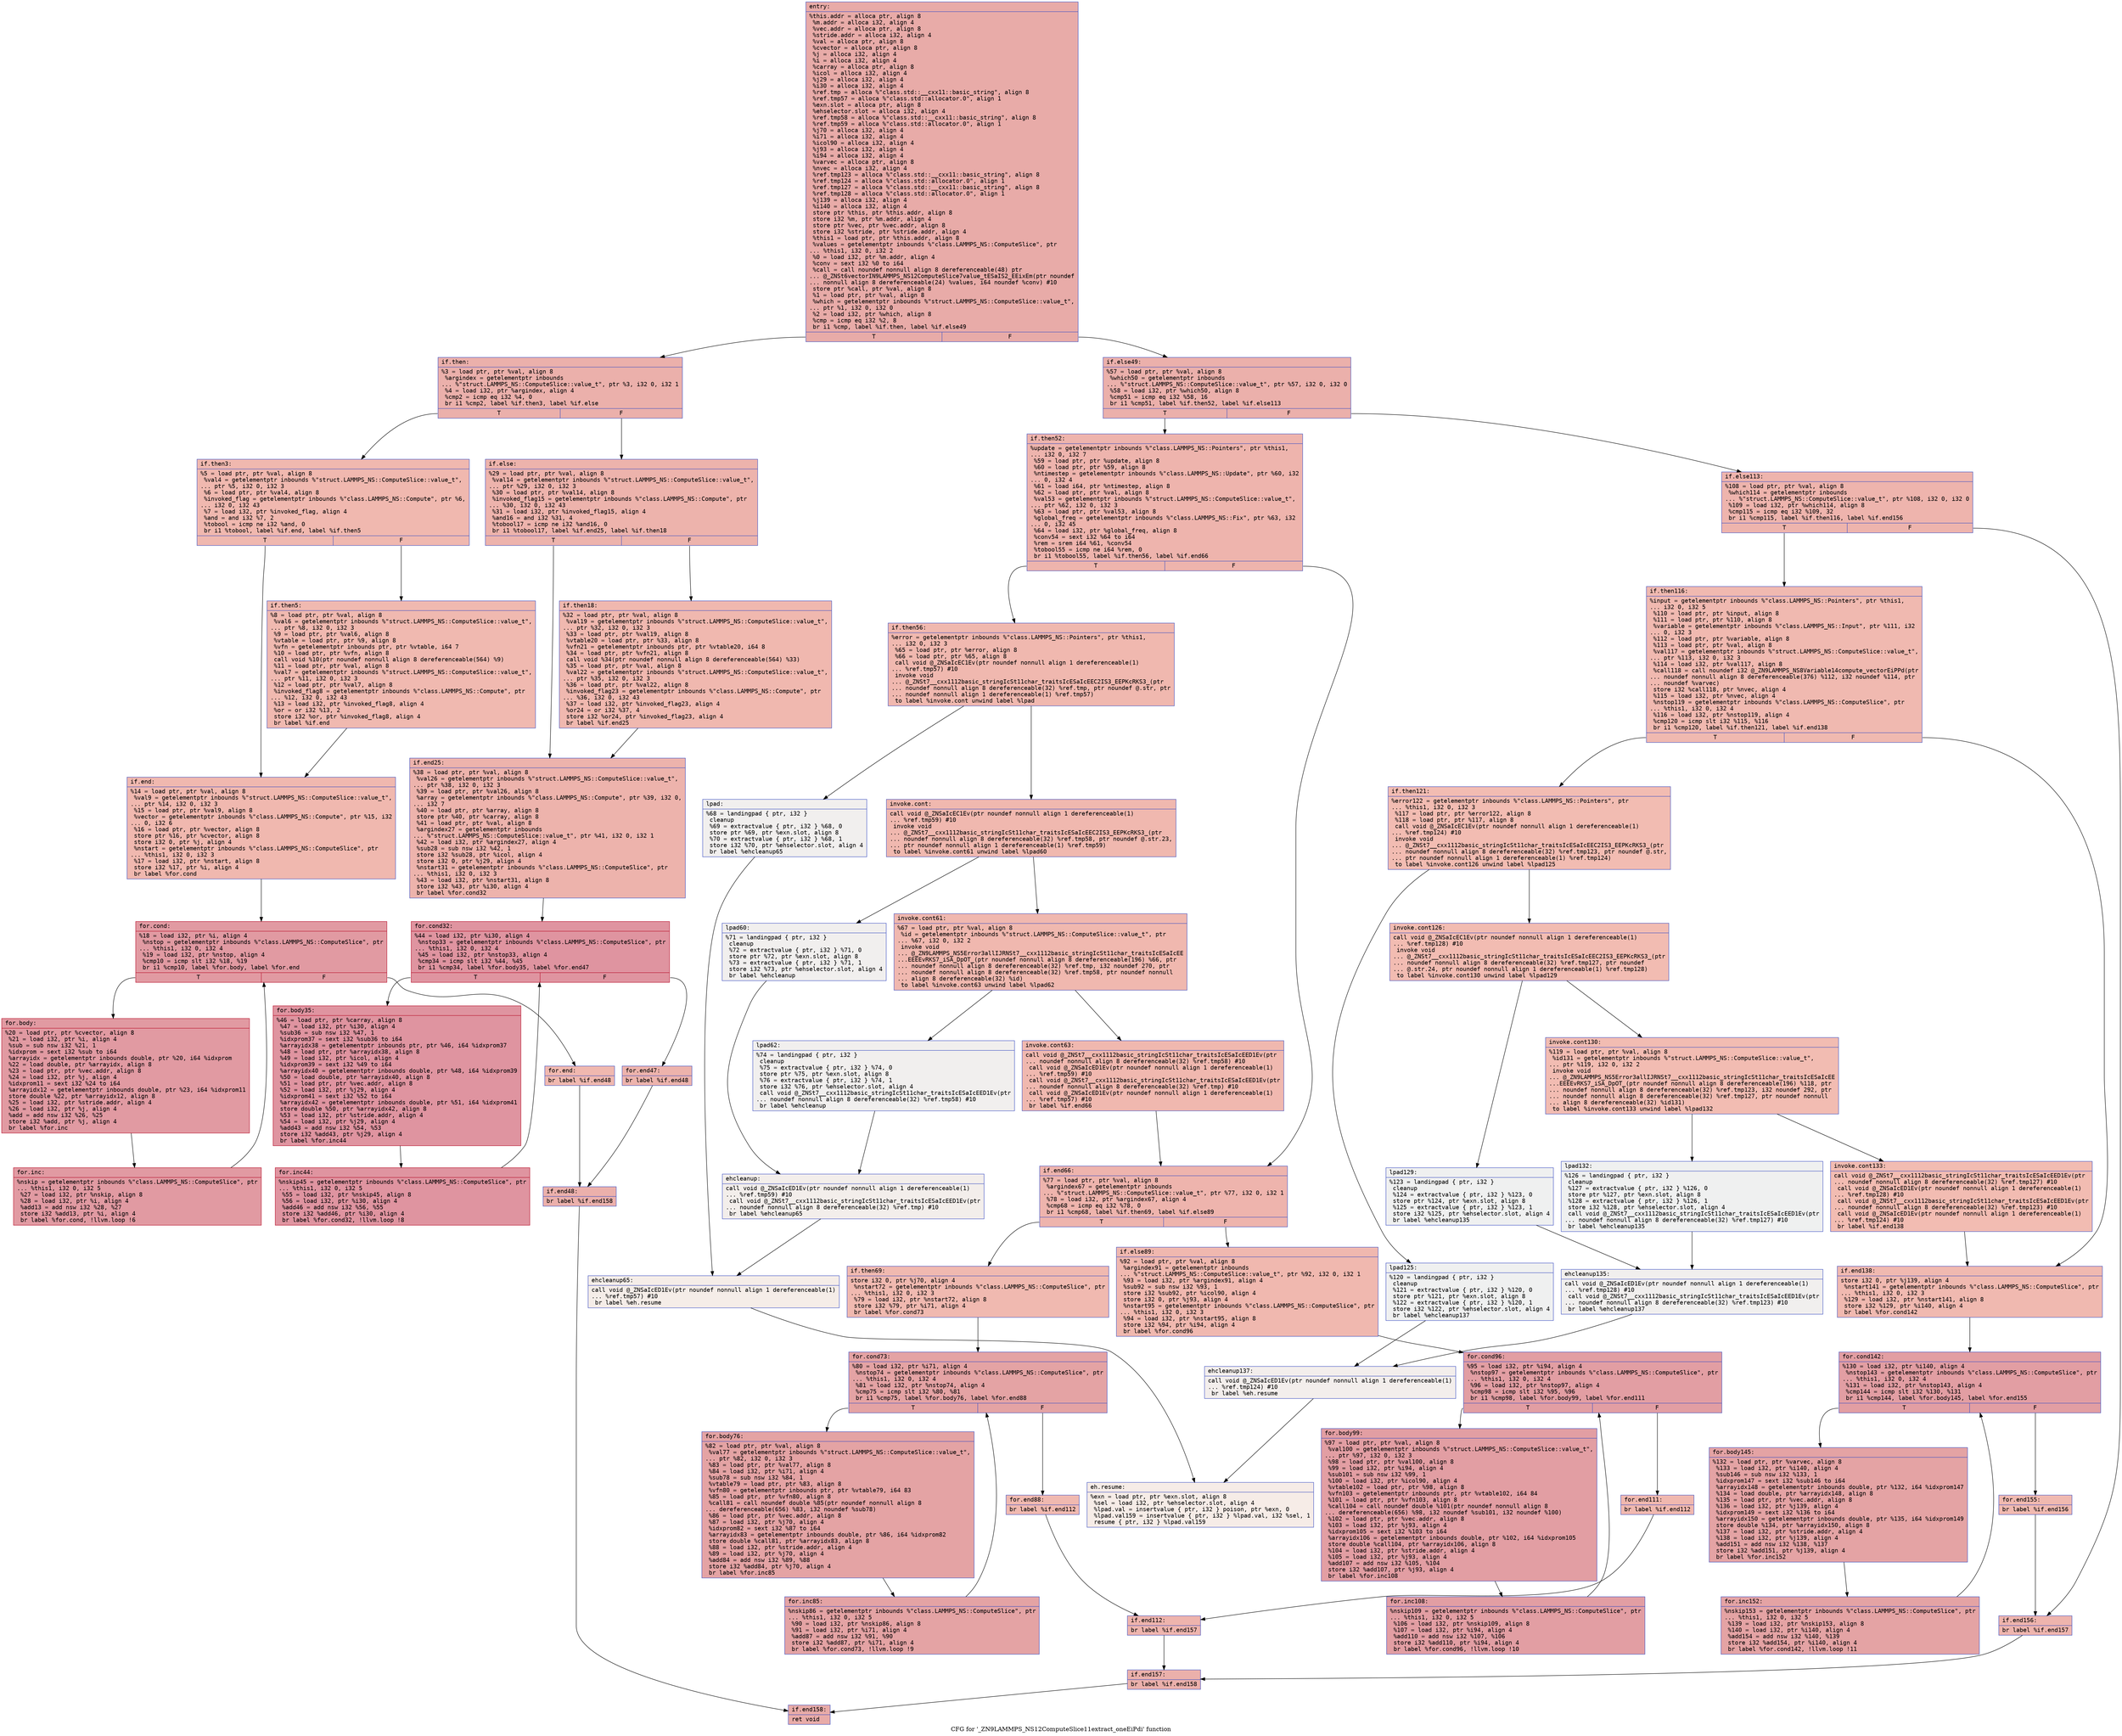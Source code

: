 digraph "CFG for '_ZN9LAMMPS_NS12ComputeSlice11extract_oneEiPdi' function" {
	label="CFG for '_ZN9LAMMPS_NS12ComputeSlice11extract_oneEiPdi' function";

	Node0x55810472b820 [shape=record,color="#3d50c3ff", style=filled, fillcolor="#cc403a70" fontname="Courier",label="{entry:\l|  %this.addr = alloca ptr, align 8\l  %m.addr = alloca i32, align 4\l  %vec.addr = alloca ptr, align 8\l  %stride.addr = alloca i32, align 4\l  %val = alloca ptr, align 8\l  %cvector = alloca ptr, align 8\l  %j = alloca i32, align 4\l  %i = alloca i32, align 4\l  %carray = alloca ptr, align 8\l  %icol = alloca i32, align 4\l  %j29 = alloca i32, align 4\l  %i30 = alloca i32, align 4\l  %ref.tmp = alloca %\"class.std::__cxx11::basic_string\", align 8\l  %ref.tmp57 = alloca %\"class.std::allocator.0\", align 1\l  %exn.slot = alloca ptr, align 8\l  %ehselector.slot = alloca i32, align 4\l  %ref.tmp58 = alloca %\"class.std::__cxx11::basic_string\", align 8\l  %ref.tmp59 = alloca %\"class.std::allocator.0\", align 1\l  %j70 = alloca i32, align 4\l  %i71 = alloca i32, align 4\l  %icol90 = alloca i32, align 4\l  %j93 = alloca i32, align 4\l  %i94 = alloca i32, align 4\l  %varvec = alloca ptr, align 8\l  %nvec = alloca i32, align 4\l  %ref.tmp123 = alloca %\"class.std::__cxx11::basic_string\", align 8\l  %ref.tmp124 = alloca %\"class.std::allocator.0\", align 1\l  %ref.tmp127 = alloca %\"class.std::__cxx11::basic_string\", align 8\l  %ref.tmp128 = alloca %\"class.std::allocator.0\", align 1\l  %j139 = alloca i32, align 4\l  %i140 = alloca i32, align 4\l  store ptr %this, ptr %this.addr, align 8\l  store i32 %m, ptr %m.addr, align 4\l  store ptr %vec, ptr %vec.addr, align 8\l  store i32 %stride, ptr %stride.addr, align 4\l  %this1 = load ptr, ptr %this.addr, align 8\l  %values = getelementptr inbounds %\"class.LAMMPS_NS::ComputeSlice\", ptr\l... %this1, i32 0, i32 2\l  %0 = load i32, ptr %m.addr, align 4\l  %conv = sext i32 %0 to i64\l  %call = call noundef nonnull align 8 dereferenceable(48) ptr\l... @_ZNSt6vectorIN9LAMMPS_NS12ComputeSlice7value_tESaIS2_EEixEm(ptr noundef\l... nonnull align 8 dereferenceable(24) %values, i64 noundef %conv) #10\l  store ptr %call, ptr %val, align 8\l  %1 = load ptr, ptr %val, align 8\l  %which = getelementptr inbounds %\"struct.LAMMPS_NS::ComputeSlice::value_t\",\l... ptr %1, i32 0, i32 0\l  %2 = load i32, ptr %which, align 8\l  %cmp = icmp eq i32 %2, 8\l  br i1 %cmp, label %if.then, label %if.else49\l|{<s0>T|<s1>F}}"];
	Node0x55810472b820:s0 -> Node0x55810472d410[tooltip="entry -> if.then\nProbability 50.00%" ];
	Node0x55810472b820:s1 -> Node0x55810472d900[tooltip="entry -> if.else49\nProbability 50.00%" ];
	Node0x55810472d410 [shape=record,color="#3d50c3ff", style=filled, fillcolor="#d24b4070" fontname="Courier",label="{if.then:\l|  %3 = load ptr, ptr %val, align 8\l  %argindex = getelementptr inbounds\l... %\"struct.LAMMPS_NS::ComputeSlice::value_t\", ptr %3, i32 0, i32 1\l  %4 = load i32, ptr %argindex, align 4\l  %cmp2 = icmp eq i32 %4, 0\l  br i1 %cmp2, label %if.then3, label %if.else\l|{<s0>T|<s1>F}}"];
	Node0x55810472d410:s0 -> Node0x55810472dcd0[tooltip="if.then -> if.then3\nProbability 37.50%" ];
	Node0x55810472d410:s1 -> Node0x55810472dd50[tooltip="if.then -> if.else\nProbability 62.50%" ];
	Node0x55810472dcd0 [shape=record,color="#3d50c3ff", style=filled, fillcolor="#dc5d4a70" fontname="Courier",label="{if.then3:\l|  %5 = load ptr, ptr %val, align 8\l  %val4 = getelementptr inbounds %\"struct.LAMMPS_NS::ComputeSlice::value_t\",\l... ptr %5, i32 0, i32 3\l  %6 = load ptr, ptr %val4, align 8\l  %invoked_flag = getelementptr inbounds %\"class.LAMMPS_NS::Compute\", ptr %6,\l... i32 0, i32 43\l  %7 = load i32, ptr %invoked_flag, align 4\l  %and = and i32 %7, 2\l  %tobool = icmp ne i32 %and, 0\l  br i1 %tobool, label %if.end, label %if.then5\l|{<s0>T|<s1>F}}"];
	Node0x55810472dcd0:s0 -> Node0x55810472e8d0[tooltip="if.then3 -> if.end\nProbability 50.00%" ];
	Node0x55810472dcd0:s1 -> Node0x55810472e920[tooltip="if.then3 -> if.then5\nProbability 50.00%" ];
	Node0x55810472e920 [shape=record,color="#3d50c3ff", style=filled, fillcolor="#de614d70" fontname="Courier",label="{if.then5:\l|  %8 = load ptr, ptr %val, align 8\l  %val6 = getelementptr inbounds %\"struct.LAMMPS_NS::ComputeSlice::value_t\",\l... ptr %8, i32 0, i32 3\l  %9 = load ptr, ptr %val6, align 8\l  %vtable = load ptr, ptr %9, align 8\l  %vfn = getelementptr inbounds ptr, ptr %vtable, i64 7\l  %10 = load ptr, ptr %vfn, align 8\l  call void %10(ptr noundef nonnull align 8 dereferenceable(564) %9)\l  %11 = load ptr, ptr %val, align 8\l  %val7 = getelementptr inbounds %\"struct.LAMMPS_NS::ComputeSlice::value_t\",\l... ptr %11, i32 0, i32 3\l  %12 = load ptr, ptr %val7, align 8\l  %invoked_flag8 = getelementptr inbounds %\"class.LAMMPS_NS::Compute\", ptr\l... %12, i32 0, i32 43\l  %13 = load i32, ptr %invoked_flag8, align 4\l  %or = or i32 %13, 2\l  store i32 %or, ptr %invoked_flag8, align 4\l  br label %if.end\l}"];
	Node0x55810472e920 -> Node0x55810472e8d0[tooltip="if.then5 -> if.end\nProbability 100.00%" ];
	Node0x55810472e8d0 [shape=record,color="#3d50c3ff", style=filled, fillcolor="#dc5d4a70" fontname="Courier",label="{if.end:\l|  %14 = load ptr, ptr %val, align 8\l  %val9 = getelementptr inbounds %\"struct.LAMMPS_NS::ComputeSlice::value_t\",\l... ptr %14, i32 0, i32 3\l  %15 = load ptr, ptr %val9, align 8\l  %vector = getelementptr inbounds %\"class.LAMMPS_NS::Compute\", ptr %15, i32\l... 0, i32 6\l  %16 = load ptr, ptr %vector, align 8\l  store ptr %16, ptr %cvector, align 8\l  store i32 0, ptr %j, align 4\l  %nstart = getelementptr inbounds %\"class.LAMMPS_NS::ComputeSlice\", ptr\l... %this1, i32 0, i32 3\l  %17 = load i32, ptr %nstart, align 8\l  store i32 %17, ptr %i, align 4\l  br label %for.cond\l}"];
	Node0x55810472e8d0 -> Node0x55810472fac0[tooltip="if.end -> for.cond\nProbability 100.00%" ];
	Node0x55810472fac0 [shape=record,color="#b70d28ff", style=filled, fillcolor="#bb1b2c70" fontname="Courier",label="{for.cond:\l|  %18 = load i32, ptr %i, align 4\l  %nstop = getelementptr inbounds %\"class.LAMMPS_NS::ComputeSlice\", ptr\l... %this1, i32 0, i32 4\l  %19 = load i32, ptr %nstop, align 4\l  %cmp10 = icmp slt i32 %18, %19\l  br i1 %cmp10, label %for.body, label %for.end\l|{<s0>T|<s1>F}}"];
	Node0x55810472fac0:s0 -> Node0x55810472fe40[tooltip="for.cond -> for.body\nProbability 96.88%" ];
	Node0x55810472fac0:s1 -> Node0x55810472fec0[tooltip="for.cond -> for.end\nProbability 3.12%" ];
	Node0x55810472fe40 [shape=record,color="#b70d28ff", style=filled, fillcolor="#bb1b2c70" fontname="Courier",label="{for.body:\l|  %20 = load ptr, ptr %cvector, align 8\l  %21 = load i32, ptr %i, align 4\l  %sub = sub nsw i32 %21, 1\l  %idxprom = sext i32 %sub to i64\l  %arrayidx = getelementptr inbounds double, ptr %20, i64 %idxprom\l  %22 = load double, ptr %arrayidx, align 8\l  %23 = load ptr, ptr %vec.addr, align 8\l  %24 = load i32, ptr %j, align 4\l  %idxprom11 = sext i32 %24 to i64\l  %arrayidx12 = getelementptr inbounds double, ptr %23, i64 %idxprom11\l  store double %22, ptr %arrayidx12, align 8\l  %25 = load i32, ptr %stride.addr, align 4\l  %26 = load i32, ptr %j, align 4\l  %add = add nsw i32 %26, %25\l  store i32 %add, ptr %j, align 4\l  br label %for.inc\l}"];
	Node0x55810472fe40 -> Node0x5581047308d0[tooltip="for.body -> for.inc\nProbability 100.00%" ];
	Node0x5581047308d0 [shape=record,color="#b70d28ff", style=filled, fillcolor="#bb1b2c70" fontname="Courier",label="{for.inc:\l|  %nskip = getelementptr inbounds %\"class.LAMMPS_NS::ComputeSlice\", ptr\l... %this1, i32 0, i32 5\l  %27 = load i32, ptr %nskip, align 8\l  %28 = load i32, ptr %i, align 4\l  %add13 = add nsw i32 %28, %27\l  store i32 %add13, ptr %i, align 4\l  br label %for.cond, !llvm.loop !6\l}"];
	Node0x5581047308d0 -> Node0x55810472fac0[tooltip="for.inc -> for.cond\nProbability 100.00%" ];
	Node0x55810472fec0 [shape=record,color="#3d50c3ff", style=filled, fillcolor="#dc5d4a70" fontname="Courier",label="{for.end:\l|  br label %if.end48\l}"];
	Node0x55810472fec0 -> Node0x558104730e20[tooltip="for.end -> if.end48\nProbability 100.00%" ];
	Node0x55810472dd50 [shape=record,color="#3d50c3ff", style=filled, fillcolor="#d6524470" fontname="Courier",label="{if.else:\l|  %29 = load ptr, ptr %val, align 8\l  %val14 = getelementptr inbounds %\"struct.LAMMPS_NS::ComputeSlice::value_t\",\l... ptr %29, i32 0, i32 3\l  %30 = load ptr, ptr %val14, align 8\l  %invoked_flag15 = getelementptr inbounds %\"class.LAMMPS_NS::Compute\", ptr\l... %30, i32 0, i32 43\l  %31 = load i32, ptr %invoked_flag15, align 4\l  %and16 = and i32 %31, 4\l  %tobool17 = icmp ne i32 %and16, 0\l  br i1 %tobool17, label %if.end25, label %if.then18\l|{<s0>T|<s1>F}}"];
	Node0x55810472dd50:s0 -> Node0x5581047313d0[tooltip="if.else -> if.end25\nProbability 50.00%" ];
	Node0x55810472dd50:s1 -> Node0x558104731450[tooltip="if.else -> if.then18\nProbability 50.00%" ];
	Node0x558104731450 [shape=record,color="#3d50c3ff", style=filled, fillcolor="#dc5d4a70" fontname="Courier",label="{if.then18:\l|  %32 = load ptr, ptr %val, align 8\l  %val19 = getelementptr inbounds %\"struct.LAMMPS_NS::ComputeSlice::value_t\",\l... ptr %32, i32 0, i32 3\l  %33 = load ptr, ptr %val19, align 8\l  %vtable20 = load ptr, ptr %33, align 8\l  %vfn21 = getelementptr inbounds ptr, ptr %vtable20, i64 8\l  %34 = load ptr, ptr %vfn21, align 8\l  call void %34(ptr noundef nonnull align 8 dereferenceable(564) %33)\l  %35 = load ptr, ptr %val, align 8\l  %val22 = getelementptr inbounds %\"struct.LAMMPS_NS::ComputeSlice::value_t\",\l... ptr %35, i32 0, i32 3\l  %36 = load ptr, ptr %val22, align 8\l  %invoked_flag23 = getelementptr inbounds %\"class.LAMMPS_NS::Compute\", ptr\l... %36, i32 0, i32 43\l  %37 = load i32, ptr %invoked_flag23, align 4\l  %or24 = or i32 %37, 4\l  store i32 %or24, ptr %invoked_flag23, align 4\l  br label %if.end25\l}"];
	Node0x558104731450 -> Node0x5581047313d0[tooltip="if.then18 -> if.end25\nProbability 100.00%" ];
	Node0x5581047313d0 [shape=record,color="#3d50c3ff", style=filled, fillcolor="#d6524470" fontname="Courier",label="{if.end25:\l|  %38 = load ptr, ptr %val, align 8\l  %val26 = getelementptr inbounds %\"struct.LAMMPS_NS::ComputeSlice::value_t\",\l... ptr %38, i32 0, i32 3\l  %39 = load ptr, ptr %val26, align 8\l  %array = getelementptr inbounds %\"class.LAMMPS_NS::Compute\", ptr %39, i32 0,\l... i32 7\l  %40 = load ptr, ptr %array, align 8\l  store ptr %40, ptr %carray, align 8\l  %41 = load ptr, ptr %val, align 8\l  %argindex27 = getelementptr inbounds\l... %\"struct.LAMMPS_NS::ComputeSlice::value_t\", ptr %41, i32 0, i32 1\l  %42 = load i32, ptr %argindex27, align 4\l  %sub28 = sub nsw i32 %42, 1\l  store i32 %sub28, ptr %icol, align 4\l  store i32 0, ptr %j29, align 4\l  %nstart31 = getelementptr inbounds %\"class.LAMMPS_NS::ComputeSlice\", ptr\l... %this1, i32 0, i32 3\l  %43 = load i32, ptr %nstart31, align 8\l  store i32 %43, ptr %i30, align 4\l  br label %for.cond32\l}"];
	Node0x5581047313d0 -> Node0x558104732920[tooltip="if.end25 -> for.cond32\nProbability 100.00%" ];
	Node0x558104732920 [shape=record,color="#b70d28ff", style=filled, fillcolor="#b70d2870" fontname="Courier",label="{for.cond32:\l|  %44 = load i32, ptr %i30, align 4\l  %nstop33 = getelementptr inbounds %\"class.LAMMPS_NS::ComputeSlice\", ptr\l... %this1, i32 0, i32 4\l  %45 = load i32, ptr %nstop33, align 4\l  %cmp34 = icmp slt i32 %44, %45\l  br i1 %cmp34, label %for.body35, label %for.end47\l|{<s0>T|<s1>F}}"];
	Node0x558104732920:s0 -> Node0x55810472e100[tooltip="for.cond32 -> for.body35\nProbability 96.88%" ];
	Node0x558104732920:s1 -> Node0x55810472e180[tooltip="for.cond32 -> for.end47\nProbability 3.12%" ];
	Node0x55810472e100 [shape=record,color="#b70d28ff", style=filled, fillcolor="#b70d2870" fontname="Courier",label="{for.body35:\l|  %46 = load ptr, ptr %carray, align 8\l  %47 = load i32, ptr %i30, align 4\l  %sub36 = sub nsw i32 %47, 1\l  %idxprom37 = sext i32 %sub36 to i64\l  %arrayidx38 = getelementptr inbounds ptr, ptr %46, i64 %idxprom37\l  %48 = load ptr, ptr %arrayidx38, align 8\l  %49 = load i32, ptr %icol, align 4\l  %idxprom39 = sext i32 %49 to i64\l  %arrayidx40 = getelementptr inbounds double, ptr %48, i64 %idxprom39\l  %50 = load double, ptr %arrayidx40, align 8\l  %51 = load ptr, ptr %vec.addr, align 8\l  %52 = load i32, ptr %j29, align 4\l  %idxprom41 = sext i32 %52 to i64\l  %arrayidx42 = getelementptr inbounds double, ptr %51, i64 %idxprom41\l  store double %50, ptr %arrayidx42, align 8\l  %53 = load i32, ptr %stride.addr, align 4\l  %54 = load i32, ptr %j29, align 4\l  %add43 = add nsw i32 %54, %53\l  store i32 %add43, ptr %j29, align 4\l  br label %for.inc44\l}"];
	Node0x55810472e100 -> Node0x5581047347d0[tooltip="for.body35 -> for.inc44\nProbability 100.00%" ];
	Node0x5581047347d0 [shape=record,color="#b70d28ff", style=filled, fillcolor="#b70d2870" fontname="Courier",label="{for.inc44:\l|  %nskip45 = getelementptr inbounds %\"class.LAMMPS_NS::ComputeSlice\", ptr\l... %this1, i32 0, i32 5\l  %55 = load i32, ptr %nskip45, align 8\l  %56 = load i32, ptr %i30, align 4\l  %add46 = add nsw i32 %56, %55\l  store i32 %add46, ptr %i30, align 4\l  br label %for.cond32, !llvm.loop !8\l}"];
	Node0x5581047347d0 -> Node0x558104732920[tooltip="for.inc44 -> for.cond32\nProbability 100.00%" ];
	Node0x55810472e180 [shape=record,color="#3d50c3ff", style=filled, fillcolor="#d6524470" fontname="Courier",label="{for.end47:\l|  br label %if.end48\l}"];
	Node0x55810472e180 -> Node0x558104730e20[tooltip="for.end47 -> if.end48\nProbability 100.00%" ];
	Node0x558104730e20 [shape=record,color="#3d50c3ff", style=filled, fillcolor="#d24b4070" fontname="Courier",label="{if.end48:\l|  br label %if.end158\l}"];
	Node0x558104730e20 -> Node0x558104734e20[tooltip="if.end48 -> if.end158\nProbability 100.00%" ];
	Node0x55810472d900 [shape=record,color="#3d50c3ff", style=filled, fillcolor="#d24b4070" fontname="Courier",label="{if.else49:\l|  %57 = load ptr, ptr %val, align 8\l  %which50 = getelementptr inbounds\l... %\"struct.LAMMPS_NS::ComputeSlice::value_t\", ptr %57, i32 0, i32 0\l  %58 = load i32, ptr %which50, align 8\l  %cmp51 = icmp eq i32 %58, 16\l  br i1 %cmp51, label %if.then52, label %if.else113\l|{<s0>T|<s1>F}}"];
	Node0x55810472d900:s0 -> Node0x5581047351a0[tooltip="if.else49 -> if.then52\nProbability 50.00%" ];
	Node0x55810472d900:s1 -> Node0x558104735220[tooltip="if.else49 -> if.else113\nProbability 50.00%" ];
	Node0x5581047351a0 [shape=record,color="#3d50c3ff", style=filled, fillcolor="#d8564670" fontname="Courier",label="{if.then52:\l|  %update = getelementptr inbounds %\"class.LAMMPS_NS::Pointers\", ptr %this1,\l... i32 0, i32 7\l  %59 = load ptr, ptr %update, align 8\l  %60 = load ptr, ptr %59, align 8\l  %ntimestep = getelementptr inbounds %\"class.LAMMPS_NS::Update\", ptr %60, i32\l... 0, i32 4\l  %61 = load i64, ptr %ntimestep, align 8\l  %62 = load ptr, ptr %val, align 8\l  %val53 = getelementptr inbounds %\"struct.LAMMPS_NS::ComputeSlice::value_t\",\l... ptr %62, i32 0, i32 3\l  %63 = load ptr, ptr %val53, align 8\l  %global_freq = getelementptr inbounds %\"class.LAMMPS_NS::Fix\", ptr %63, i32\l... 0, i32 45\l  %64 = load i32, ptr %global_freq, align 8\l  %conv54 = sext i32 %64 to i64\l  %rem = srem i64 %61, %conv54\l  %tobool55 = icmp ne i64 %rem, 0\l  br i1 %tobool55, label %if.then56, label %if.end66\l|{<s0>T|<s1>F}}"];
	Node0x5581047351a0:s0 -> Node0x558104735bf0[tooltip="if.then52 -> if.then56\nProbability 62.50%" ];
	Node0x5581047351a0:s1 -> Node0x558104735c70[tooltip="if.then52 -> if.end66\nProbability 37.50%" ];
	Node0x558104735bf0 [shape=record,color="#3d50c3ff", style=filled, fillcolor="#dc5d4a70" fontname="Courier",label="{if.then56:\l|  %error = getelementptr inbounds %\"class.LAMMPS_NS::Pointers\", ptr %this1,\l... i32 0, i32 3\l  %65 = load ptr, ptr %error, align 8\l  %66 = load ptr, ptr %65, align 8\l  call void @_ZNSaIcEC1Ev(ptr noundef nonnull align 1 dereferenceable(1)\l... %ref.tmp57) #10\l  invoke void\l... @_ZNSt7__cxx1112basic_stringIcSt11char_traitsIcESaIcEEC2IS3_EEPKcRKS3_(ptr\l... noundef nonnull align 8 dereferenceable(32) %ref.tmp, ptr noundef @.str, ptr\l... noundef nonnull align 1 dereferenceable(1) %ref.tmp57)\l          to label %invoke.cont unwind label %lpad\l}"];
	Node0x558104735bf0 -> Node0x558104736100[tooltip="if.then56 -> invoke.cont\nProbability 100.00%" ];
	Node0x558104735bf0 -> Node0x558104736180[tooltip="if.then56 -> lpad\nProbability 0.00%" ];
	Node0x558104736100 [shape=record,color="#3d50c3ff", style=filled, fillcolor="#dc5d4a70" fontname="Courier",label="{invoke.cont:\l|  call void @_ZNSaIcEC1Ev(ptr noundef nonnull align 1 dereferenceable(1)\l... %ref.tmp59) #10\l  invoke void\l... @_ZNSt7__cxx1112basic_stringIcSt11char_traitsIcESaIcEEC2IS3_EEPKcRKS3_(ptr\l... noundef nonnull align 8 dereferenceable(32) %ref.tmp58, ptr noundef @.str.23,\l... ptr noundef nonnull align 1 dereferenceable(1) %ref.tmp59)\l          to label %invoke.cont61 unwind label %lpad60\l}"];
	Node0x558104736100 -> Node0x5581047364a0[tooltip="invoke.cont -> invoke.cont61\nProbability 100.00%" ];
	Node0x558104736100 -> Node0x5581047364f0[tooltip="invoke.cont -> lpad60\nProbability 0.00%" ];
	Node0x5581047364a0 [shape=record,color="#3d50c3ff", style=filled, fillcolor="#dc5d4a70" fontname="Courier",label="{invoke.cont61:\l|  %67 = load ptr, ptr %val, align 8\l  %id = getelementptr inbounds %\"struct.LAMMPS_NS::ComputeSlice::value_t\", ptr\l... %67, i32 0, i32 2\l  invoke void\l... @_ZN9LAMMPS_NS5Error3allIJRNSt7__cxx1112basic_stringIcSt11char_traitsIcESaIcEE\l...EEEEvRKS7_iSA_DpOT_(ptr noundef nonnull align 8 dereferenceable(196) %66, ptr\l... noundef nonnull align 8 dereferenceable(32) %ref.tmp, i32 noundef 270, ptr\l... noundef nonnull align 8 dereferenceable(32) %ref.tmp58, ptr noundef nonnull\l... align 8 dereferenceable(32) %id)\l          to label %invoke.cont63 unwind label %lpad62\l}"];
	Node0x5581047364a0 -> Node0x558104736450[tooltip="invoke.cont61 -> invoke.cont63\nProbability 100.00%" ];
	Node0x5581047364a0 -> Node0x558104736900[tooltip="invoke.cont61 -> lpad62\nProbability 0.00%" ];
	Node0x558104736450 [shape=record,color="#3d50c3ff", style=filled, fillcolor="#dc5d4a70" fontname="Courier",label="{invoke.cont63:\l|  call void @_ZNSt7__cxx1112basic_stringIcSt11char_traitsIcESaIcEED1Ev(ptr\l... noundef nonnull align 8 dereferenceable(32) %ref.tmp58) #10\l  call void @_ZNSaIcED1Ev(ptr noundef nonnull align 1 dereferenceable(1)\l... %ref.tmp59) #10\l  call void @_ZNSt7__cxx1112basic_stringIcSt11char_traitsIcESaIcEED1Ev(ptr\l... noundef nonnull align 8 dereferenceable(32) %ref.tmp) #10\l  call void @_ZNSaIcED1Ev(ptr noundef nonnull align 1 dereferenceable(1)\l... %ref.tmp57) #10\l  br label %if.end66\l}"];
	Node0x558104736450 -> Node0x558104735c70[tooltip="invoke.cont63 -> if.end66\nProbability 100.00%" ];
	Node0x558104736180 [shape=record,color="#3d50c3ff", style=filled, fillcolor="#e0dbd870" fontname="Courier",label="{lpad:\l|  %68 = landingpad \{ ptr, i32 \}\l          cleanup\l  %69 = extractvalue \{ ptr, i32 \} %68, 0\l  store ptr %69, ptr %exn.slot, align 8\l  %70 = extractvalue \{ ptr, i32 \} %68, 1\l  store i32 %70, ptr %ehselector.slot, align 4\l  br label %ehcleanup65\l}"];
	Node0x558104736180 -> Node0x558104737100[tooltip="lpad -> ehcleanup65\nProbability 100.00%" ];
	Node0x5581047364f0 [shape=record,color="#3d50c3ff", style=filled, fillcolor="#e0dbd870" fontname="Courier",label="{lpad60:\l|  %71 = landingpad \{ ptr, i32 \}\l          cleanup\l  %72 = extractvalue \{ ptr, i32 \} %71, 0\l  store ptr %72, ptr %exn.slot, align 8\l  %73 = extractvalue \{ ptr, i32 \} %71, 1\l  store i32 %73, ptr %ehselector.slot, align 4\l  br label %ehcleanup\l}"];
	Node0x5581047364f0 -> Node0x558104737400[tooltip="lpad60 -> ehcleanup\nProbability 100.00%" ];
	Node0x558104736900 [shape=record,color="#3d50c3ff", style=filled, fillcolor="#e0dbd870" fontname="Courier",label="{lpad62:\l|  %74 = landingpad \{ ptr, i32 \}\l          cleanup\l  %75 = extractvalue \{ ptr, i32 \} %74, 0\l  store ptr %75, ptr %exn.slot, align 8\l  %76 = extractvalue \{ ptr, i32 \} %74, 1\l  store i32 %76, ptr %ehselector.slot, align 4\l  call void @_ZNSt7__cxx1112basic_stringIcSt11char_traitsIcESaIcEED1Ev(ptr\l... noundef nonnull align 8 dereferenceable(32) %ref.tmp58) #10\l  br label %ehcleanup\l}"];
	Node0x558104736900 -> Node0x558104737400[tooltip="lpad62 -> ehcleanup\nProbability 100.00%" ];
	Node0x558104737400 [shape=record,color="#3d50c3ff", style=filled, fillcolor="#e5d8d170" fontname="Courier",label="{ehcleanup:\l|  call void @_ZNSaIcED1Ev(ptr noundef nonnull align 1 dereferenceable(1)\l... %ref.tmp59) #10\l  call void @_ZNSt7__cxx1112basic_stringIcSt11char_traitsIcESaIcEED1Ev(ptr\l... noundef nonnull align 8 dereferenceable(32) %ref.tmp) #10\l  br label %ehcleanup65\l}"];
	Node0x558104737400 -> Node0x558104737100[tooltip="ehcleanup -> ehcleanup65\nProbability 100.00%" ];
	Node0x558104737100 [shape=record,color="#3d50c3ff", style=filled, fillcolor="#e8d6cc70" fontname="Courier",label="{ehcleanup65:\l|  call void @_ZNSaIcED1Ev(ptr noundef nonnull align 1 dereferenceable(1)\l... %ref.tmp57) #10\l  br label %eh.resume\l}"];
	Node0x558104737100 -> Node0x558104737d10[tooltip="ehcleanup65 -> eh.resume\nProbability 100.00%" ];
	Node0x558104735c70 [shape=record,color="#3d50c3ff", style=filled, fillcolor="#d8564670" fontname="Courier",label="{if.end66:\l|  %77 = load ptr, ptr %val, align 8\l  %argindex67 = getelementptr inbounds\l... %\"struct.LAMMPS_NS::ComputeSlice::value_t\", ptr %77, i32 0, i32 1\l  %78 = load i32, ptr %argindex67, align 4\l  %cmp68 = icmp eq i32 %78, 0\l  br i1 %cmp68, label %if.then69, label %if.else89\l|{<s0>T|<s1>F}}"];
	Node0x558104735c70:s0 -> Node0x558104738050[tooltip="if.end66 -> if.then69\nProbability 37.50%" ];
	Node0x558104735c70:s1 -> Node0x5581047380d0[tooltip="if.end66 -> if.else89\nProbability 62.50%" ];
	Node0x558104738050 [shape=record,color="#3d50c3ff", style=filled, fillcolor="#de614d70" fontname="Courier",label="{if.then69:\l|  store i32 0, ptr %j70, align 4\l  %nstart72 = getelementptr inbounds %\"class.LAMMPS_NS::ComputeSlice\", ptr\l... %this1, i32 0, i32 3\l  %79 = load i32, ptr %nstart72, align 8\l  store i32 %79, ptr %i71, align 4\l  br label %for.cond73\l}"];
	Node0x558104738050 -> Node0x5581047384b0[tooltip="if.then69 -> for.cond73\nProbability 100.00%" ];
	Node0x5581047384b0 [shape=record,color="#3d50c3ff", style=filled, fillcolor="#c32e3170" fontname="Courier",label="{for.cond73:\l|  %80 = load i32, ptr %i71, align 4\l  %nstop74 = getelementptr inbounds %\"class.LAMMPS_NS::ComputeSlice\", ptr\l... %this1, i32 0, i32 4\l  %81 = load i32, ptr %nstop74, align 4\l  %cmp75 = icmp slt i32 %80, %81\l  br i1 %cmp75, label %for.body76, label %for.end88\l|{<s0>T|<s1>F}}"];
	Node0x5581047384b0:s0 -> Node0x558104738830[tooltip="for.cond73 -> for.body76\nProbability 96.88%" ];
	Node0x5581047384b0:s1 -> Node0x5581047388b0[tooltip="for.cond73 -> for.end88\nProbability 3.12%" ];
	Node0x558104738830 [shape=record,color="#3d50c3ff", style=filled, fillcolor="#c32e3170" fontname="Courier",label="{for.body76:\l|  %82 = load ptr, ptr %val, align 8\l  %val77 = getelementptr inbounds %\"struct.LAMMPS_NS::ComputeSlice::value_t\",\l... ptr %82, i32 0, i32 3\l  %83 = load ptr, ptr %val77, align 8\l  %84 = load i32, ptr %i71, align 4\l  %sub78 = sub nsw i32 %84, 1\l  %vtable79 = load ptr, ptr %83, align 8\l  %vfn80 = getelementptr inbounds ptr, ptr %vtable79, i64 83\l  %85 = load ptr, ptr %vfn80, align 8\l  %call81 = call noundef double %85(ptr noundef nonnull align 8\l... dereferenceable(656) %83, i32 noundef %sub78)\l  %86 = load ptr, ptr %vec.addr, align 8\l  %87 = load i32, ptr %j70, align 4\l  %idxprom82 = sext i32 %87 to i64\l  %arrayidx83 = getelementptr inbounds double, ptr %86, i64 %idxprom82\l  store double %call81, ptr %arrayidx83, align 8\l  %88 = load i32, ptr %stride.addr, align 4\l  %89 = load i32, ptr %j70, align 4\l  %add84 = add nsw i32 %89, %88\l  store i32 %add84, ptr %j70, align 4\l  br label %for.inc85\l}"];
	Node0x558104738830 -> Node0x558104739600[tooltip="for.body76 -> for.inc85\nProbability 100.00%" ];
	Node0x558104739600 [shape=record,color="#3d50c3ff", style=filled, fillcolor="#c32e3170" fontname="Courier",label="{for.inc85:\l|  %nskip86 = getelementptr inbounds %\"class.LAMMPS_NS::ComputeSlice\", ptr\l... %this1, i32 0, i32 5\l  %90 = load i32, ptr %nskip86, align 8\l  %91 = load i32, ptr %i71, align 4\l  %add87 = add nsw i32 %91, %90\l  store i32 %add87, ptr %i71, align 4\l  br label %for.cond73, !llvm.loop !9\l}"];
	Node0x558104739600 -> Node0x5581047384b0[tooltip="for.inc85 -> for.cond73\nProbability 100.00%" ];
	Node0x5581047388b0 [shape=record,color="#3d50c3ff", style=filled, fillcolor="#de614d70" fontname="Courier",label="{for.end88:\l|  br label %if.end112\l}"];
	Node0x5581047388b0 -> Node0x558104739c40[tooltip="for.end88 -> if.end112\nProbability 100.00%" ];
	Node0x5581047380d0 [shape=record,color="#3d50c3ff", style=filled, fillcolor="#dc5d4a70" fontname="Courier",label="{if.else89:\l|  %92 = load ptr, ptr %val, align 8\l  %argindex91 = getelementptr inbounds\l... %\"struct.LAMMPS_NS::ComputeSlice::value_t\", ptr %92, i32 0, i32 1\l  %93 = load i32, ptr %argindex91, align 4\l  %sub92 = sub nsw i32 %93, 1\l  store i32 %sub92, ptr %icol90, align 4\l  store i32 0, ptr %j93, align 4\l  %nstart95 = getelementptr inbounds %\"class.LAMMPS_NS::ComputeSlice\", ptr\l... %this1, i32 0, i32 3\l  %94 = load i32, ptr %nstart95, align 8\l  store i32 %94, ptr %i94, align 4\l  br label %for.cond96\l}"];
	Node0x5581047380d0 -> Node0x55810473a320[tooltip="if.else89 -> for.cond96\nProbability 100.00%" ];
	Node0x55810473a320 [shape=record,color="#3d50c3ff", style=filled, fillcolor="#be242e70" fontname="Courier",label="{for.cond96:\l|  %95 = load i32, ptr %i94, align 4\l  %nstop97 = getelementptr inbounds %\"class.LAMMPS_NS::ComputeSlice\", ptr\l... %this1, i32 0, i32 4\l  %96 = load i32, ptr %nstop97, align 4\l  %cmp98 = icmp slt i32 %95, %96\l  br i1 %cmp98, label %for.body99, label %for.end111\l|{<s0>T|<s1>F}}"];
	Node0x55810473a320:s0 -> Node0x5581047339a0[tooltip="for.cond96 -> for.body99\nProbability 96.88%" ];
	Node0x55810473a320:s1 -> Node0x558104733a20[tooltip="for.cond96 -> for.end111\nProbability 3.12%" ];
	Node0x5581047339a0 [shape=record,color="#3d50c3ff", style=filled, fillcolor="#be242e70" fontname="Courier",label="{for.body99:\l|  %97 = load ptr, ptr %val, align 8\l  %val100 = getelementptr inbounds %\"struct.LAMMPS_NS::ComputeSlice::value_t\",\l... ptr %97, i32 0, i32 3\l  %98 = load ptr, ptr %val100, align 8\l  %99 = load i32, ptr %i94, align 4\l  %sub101 = sub nsw i32 %99, 1\l  %100 = load i32, ptr %icol90, align 4\l  %vtable102 = load ptr, ptr %98, align 8\l  %vfn103 = getelementptr inbounds ptr, ptr %vtable102, i64 84\l  %101 = load ptr, ptr %vfn103, align 8\l  %call104 = call noundef double %101(ptr noundef nonnull align 8\l... dereferenceable(656) %98, i32 noundef %sub101, i32 noundef %100)\l  %102 = load ptr, ptr %vec.addr, align 8\l  %103 = load i32, ptr %j93, align 4\l  %idxprom105 = sext i32 %103 to i64\l  %arrayidx106 = getelementptr inbounds double, ptr %102, i64 %idxprom105\l  store double %call104, ptr %arrayidx106, align 8\l  %104 = load i32, ptr %stride.addr, align 4\l  %105 = load i32, ptr %j93, align 4\l  %add107 = add nsw i32 %105, %104\l  store i32 %add107, ptr %j93, align 4\l  br label %for.inc108\l}"];
	Node0x5581047339a0 -> Node0x5581046f1220[tooltip="for.body99 -> for.inc108\nProbability 100.00%" ];
	Node0x5581046f1220 [shape=record,color="#3d50c3ff", style=filled, fillcolor="#be242e70" fontname="Courier",label="{for.inc108:\l|  %nskip109 = getelementptr inbounds %\"class.LAMMPS_NS::ComputeSlice\", ptr\l... %this1, i32 0, i32 5\l  %106 = load i32, ptr %nskip109, align 8\l  %107 = load i32, ptr %i94, align 4\l  %add110 = add nsw i32 %107, %106\l  store i32 %add110, ptr %i94, align 4\l  br label %for.cond96, !llvm.loop !10\l}"];
	Node0x5581046f1220 -> Node0x55810473a320[tooltip="for.inc108 -> for.cond96\nProbability 100.00%" ];
	Node0x558104733a20 [shape=record,color="#3d50c3ff", style=filled, fillcolor="#dc5d4a70" fontname="Courier",label="{for.end111:\l|  br label %if.end112\l}"];
	Node0x558104733a20 -> Node0x558104739c40[tooltip="for.end111 -> if.end112\nProbability 100.00%" ];
	Node0x558104739c40 [shape=record,color="#3d50c3ff", style=filled, fillcolor="#d8564670" fontname="Courier",label="{if.end112:\l|  br label %if.end157\l}"];
	Node0x558104739c40 -> Node0x5581046f1880[tooltip="if.end112 -> if.end157\nProbability 100.00%" ];
	Node0x558104735220 [shape=record,color="#3d50c3ff", style=filled, fillcolor="#d8564670" fontname="Courier",label="{if.else113:\l|  %108 = load ptr, ptr %val, align 8\l  %which114 = getelementptr inbounds\l... %\"struct.LAMMPS_NS::ComputeSlice::value_t\", ptr %108, i32 0, i32 0\l  %109 = load i32, ptr %which114, align 8\l  %cmp115 = icmp eq i32 %109, 32\l  br i1 %cmp115, label %if.then116, label %if.end156\l|{<s0>T|<s1>F}}"];
	Node0x558104735220:s0 -> Node0x5581046f1c10[tooltip="if.else113 -> if.then116\nProbability 50.00%" ];
	Node0x558104735220:s1 -> Node0x5581046f1c90[tooltip="if.else113 -> if.end156\nProbability 50.00%" ];
	Node0x5581046f1c10 [shape=record,color="#3d50c3ff", style=filled, fillcolor="#de614d70" fontname="Courier",label="{if.then116:\l|  %input = getelementptr inbounds %\"class.LAMMPS_NS::Pointers\", ptr %this1,\l... i32 0, i32 5\l  %110 = load ptr, ptr %input, align 8\l  %111 = load ptr, ptr %110, align 8\l  %variable = getelementptr inbounds %\"class.LAMMPS_NS::Input\", ptr %111, i32\l... 0, i32 3\l  %112 = load ptr, ptr %variable, align 8\l  %113 = load ptr, ptr %val, align 8\l  %val117 = getelementptr inbounds %\"struct.LAMMPS_NS::ComputeSlice::value_t\",\l... ptr %113, i32 0, i32 3\l  %114 = load i32, ptr %val117, align 8\l  %call118 = call noundef i32 @_ZN9LAMMPS_NS8Variable14compute_vectorEiPPd(ptr\l... noundef nonnull align 8 dereferenceable(376) %112, i32 noundef %114, ptr\l... noundef %varvec)\l  store i32 %call118, ptr %nvec, align 4\l  %115 = load i32, ptr %nvec, align 4\l  %nstop119 = getelementptr inbounds %\"class.LAMMPS_NS::ComputeSlice\", ptr\l... %this1, i32 0, i32 4\l  %116 = load i32, ptr %nstop119, align 4\l  %cmp120 = icmp slt i32 %115, %116\l  br i1 %cmp120, label %if.then121, label %if.end138\l|{<s0>T|<s1>F}}"];
	Node0x5581046f1c10:s0 -> Node0x5581046f27a0[tooltip="if.then116 -> if.then121\nProbability 50.00%" ];
	Node0x5581046f1c10:s1 -> Node0x5581046f2820[tooltip="if.then116 -> if.end138\nProbability 50.00%" ];
	Node0x5581046f27a0 [shape=record,color="#3d50c3ff", style=filled, fillcolor="#e1675170" fontname="Courier",label="{if.then121:\l|  %error122 = getelementptr inbounds %\"class.LAMMPS_NS::Pointers\", ptr\l... %this1, i32 0, i32 3\l  %117 = load ptr, ptr %error122, align 8\l  %118 = load ptr, ptr %117, align 8\l  call void @_ZNSaIcEC1Ev(ptr noundef nonnull align 1 dereferenceable(1)\l... %ref.tmp124) #10\l  invoke void\l... @_ZNSt7__cxx1112basic_stringIcSt11char_traitsIcESaIcEEC2IS3_EEPKcRKS3_(ptr\l... noundef nonnull align 8 dereferenceable(32) %ref.tmp123, ptr noundef @.str,\l... ptr noundef nonnull align 1 dereferenceable(1) %ref.tmp124)\l          to label %invoke.cont126 unwind label %lpad125\l}"];
	Node0x5581046f27a0 -> Node0x5581046f2d20[tooltip="if.then121 -> invoke.cont126\nProbability 100.00%" ];
	Node0x5581046f27a0 -> Node0x5581046f2da0[tooltip="if.then121 -> lpad125\nProbability 0.00%" ];
	Node0x5581046f2d20 [shape=record,color="#3d50c3ff", style=filled, fillcolor="#e1675170" fontname="Courier",label="{invoke.cont126:\l|  call void @_ZNSaIcEC1Ev(ptr noundef nonnull align 1 dereferenceable(1)\l... %ref.tmp128) #10\l  invoke void\l... @_ZNSt7__cxx1112basic_stringIcSt11char_traitsIcESaIcEEC2IS3_EEPKcRKS3_(ptr\l... noundef nonnull align 8 dereferenceable(32) %ref.tmp127, ptr noundef\l... @.str.24, ptr noundef nonnull align 1 dereferenceable(1) %ref.tmp128)\l          to label %invoke.cont130 unwind label %lpad129\l}"];
	Node0x5581046f2d20 -> Node0x558104732ea0[tooltip="invoke.cont126 -> invoke.cont130\nProbability 100.00%" ];
	Node0x5581046f2d20 -> Node0x558104732ef0[tooltip="invoke.cont126 -> lpad129\nProbability 0.00%" ];
	Node0x558104732ea0 [shape=record,color="#3d50c3ff", style=filled, fillcolor="#e1675170" fontname="Courier",label="{invoke.cont130:\l|  %119 = load ptr, ptr %val, align 8\l  %id131 = getelementptr inbounds %\"struct.LAMMPS_NS::ComputeSlice::value_t\",\l... ptr %119, i32 0, i32 2\l  invoke void\l... @_ZN9LAMMPS_NS5Error3allIJRNSt7__cxx1112basic_stringIcSt11char_traitsIcESaIcEE\l...EEEEvRKS7_iSA_DpOT_(ptr noundef nonnull align 8 dereferenceable(196) %118, ptr\l... noundef nonnull align 8 dereferenceable(32) %ref.tmp123, i32 noundef 292, ptr\l... noundef nonnull align 8 dereferenceable(32) %ref.tmp127, ptr noundef nonnull\l... align 8 dereferenceable(32) %id131)\l          to label %invoke.cont133 unwind label %lpad132\l}"];
	Node0x558104732ea0 -> Node0x558104732e50[tooltip="invoke.cont130 -> invoke.cont133\nProbability 100.00%" ];
	Node0x558104732ea0 -> Node0x558104733360[tooltip="invoke.cont130 -> lpad132\nProbability 0.00%" ];
	Node0x558104732e50 [shape=record,color="#3d50c3ff", style=filled, fillcolor="#e1675170" fontname="Courier",label="{invoke.cont133:\l|  call void @_ZNSt7__cxx1112basic_stringIcSt11char_traitsIcESaIcEED1Ev(ptr\l... noundef nonnull align 8 dereferenceable(32) %ref.tmp127) #10\l  call void @_ZNSaIcED1Ev(ptr noundef nonnull align 1 dereferenceable(1)\l... %ref.tmp128) #10\l  call void @_ZNSt7__cxx1112basic_stringIcSt11char_traitsIcESaIcEED1Ev(ptr\l... noundef nonnull align 8 dereferenceable(32) %ref.tmp123) #10\l  call void @_ZNSaIcED1Ev(ptr noundef nonnull align 1 dereferenceable(1)\l... %ref.tmp124) #10\l  br label %if.end138\l}"];
	Node0x558104732e50 -> Node0x5581046f2820[tooltip="invoke.cont133 -> if.end138\nProbability 100.00%" ];
	Node0x5581046f2da0 [shape=record,color="#3d50c3ff", style=filled, fillcolor="#dbdcde70" fontname="Courier",label="{lpad125:\l|  %120 = landingpad \{ ptr, i32 \}\l          cleanup\l  %121 = extractvalue \{ ptr, i32 \} %120, 0\l  store ptr %121, ptr %exn.slot, align 8\l  %122 = extractvalue \{ ptr, i32 \} %120, 1\l  store i32 %122, ptr %ehselector.slot, align 4\l  br label %ehcleanup137\l}"];
	Node0x5581046f2da0 -> Node0x5581046f4ba0[tooltip="lpad125 -> ehcleanup137\nProbability 100.00%" ];
	Node0x558104732ef0 [shape=record,color="#3d50c3ff", style=filled, fillcolor="#dbdcde70" fontname="Courier",label="{lpad129:\l|  %123 = landingpad \{ ptr, i32 \}\l          cleanup\l  %124 = extractvalue \{ ptr, i32 \} %123, 0\l  store ptr %124, ptr %exn.slot, align 8\l  %125 = extractvalue \{ ptr, i32 \} %123, 1\l  store i32 %125, ptr %ehselector.slot, align 4\l  br label %ehcleanup135\l}"];
	Node0x558104732ef0 -> Node0x5581046f4ea0[tooltip="lpad129 -> ehcleanup135\nProbability 100.00%" ];
	Node0x558104733360 [shape=record,color="#3d50c3ff", style=filled, fillcolor="#dbdcde70" fontname="Courier",label="{lpad132:\l|  %126 = landingpad \{ ptr, i32 \}\l          cleanup\l  %127 = extractvalue \{ ptr, i32 \} %126, 0\l  store ptr %127, ptr %exn.slot, align 8\l  %128 = extractvalue \{ ptr, i32 \} %126, 1\l  store i32 %128, ptr %ehselector.slot, align 4\l  call void @_ZNSt7__cxx1112basic_stringIcSt11char_traitsIcESaIcEED1Ev(ptr\l... noundef nonnull align 8 dereferenceable(32) %ref.tmp127) #10\l  br label %ehcleanup135\l}"];
	Node0x558104733360 -> Node0x5581046f4ea0[tooltip="lpad132 -> ehcleanup135\nProbability 100.00%" ];
	Node0x5581046f4ea0 [shape=record,color="#3d50c3ff", style=filled, fillcolor="#e0dbd870" fontname="Courier",label="{ehcleanup135:\l|  call void @_ZNSaIcED1Ev(ptr noundef nonnull align 1 dereferenceable(1)\l... %ref.tmp128) #10\l  call void @_ZNSt7__cxx1112basic_stringIcSt11char_traitsIcESaIcEED1Ev(ptr\l... noundef nonnull align 8 dereferenceable(32) %ref.tmp123) #10\l  br label %ehcleanup137\l}"];
	Node0x5581046f4ea0 -> Node0x5581046f4ba0[tooltip="ehcleanup135 -> ehcleanup137\nProbability 100.00%" ];
	Node0x5581046f4ba0 [shape=record,color="#3d50c3ff", style=filled, fillcolor="#e3d9d370" fontname="Courier",label="{ehcleanup137:\l|  call void @_ZNSaIcED1Ev(ptr noundef nonnull align 1 dereferenceable(1)\l... %ref.tmp124) #10\l  br label %eh.resume\l}"];
	Node0x5581046f4ba0 -> Node0x558104737d10[tooltip="ehcleanup137 -> eh.resume\nProbability 100.00%" ];
	Node0x5581046f2820 [shape=record,color="#3d50c3ff", style=filled, fillcolor="#de614d70" fontname="Courier",label="{if.end138:\l|  store i32 0, ptr %j139, align 4\l  %nstart141 = getelementptr inbounds %\"class.LAMMPS_NS::ComputeSlice\", ptr\l... %this1, i32 0, i32 3\l  %129 = load i32, ptr %nstart141, align 8\l  store i32 %129, ptr %i140, align 4\l  br label %for.cond142\l}"];
	Node0x5581046f2820 -> Node0x5581046f5aa0[tooltip="if.end138 -> for.cond142\nProbability 100.00%" ];
	Node0x5581046f5aa0 [shape=record,color="#3d50c3ff", style=filled, fillcolor="#be242e70" fontname="Courier",label="{for.cond142:\l|  %130 = load i32, ptr %i140, align 4\l  %nstop143 = getelementptr inbounds %\"class.LAMMPS_NS::ComputeSlice\", ptr\l... %this1, i32 0, i32 4\l  %131 = load i32, ptr %nstop143, align 4\l  %cmp144 = icmp slt i32 %130, %131\l  br i1 %cmp144, label %for.body145, label %for.end155\l|{<s0>T|<s1>F}}"];
	Node0x5581046f5aa0:s0 -> Node0x5581046f5e10[tooltip="for.cond142 -> for.body145\nProbability 96.88%" ];
	Node0x5581046f5aa0:s1 -> Node0x5581046f5e90[tooltip="for.cond142 -> for.end155\nProbability 3.12%" ];
	Node0x5581046f5e10 [shape=record,color="#3d50c3ff", style=filled, fillcolor="#c32e3170" fontname="Courier",label="{for.body145:\l|  %132 = load ptr, ptr %varvec, align 8\l  %133 = load i32, ptr %i140, align 4\l  %sub146 = sub nsw i32 %133, 1\l  %idxprom147 = sext i32 %sub146 to i64\l  %arrayidx148 = getelementptr inbounds double, ptr %132, i64 %idxprom147\l  %134 = load double, ptr %arrayidx148, align 8\l  %135 = load ptr, ptr %vec.addr, align 8\l  %136 = load i32, ptr %j139, align 4\l  %idxprom149 = sext i32 %136 to i64\l  %arrayidx150 = getelementptr inbounds double, ptr %135, i64 %idxprom149\l  store double %134, ptr %arrayidx150, align 8\l  %137 = load i32, ptr %stride.addr, align 4\l  %138 = load i32, ptr %j139, align 4\l  %add151 = add nsw i32 %138, %137\l  store i32 %add151, ptr %j139, align 4\l  br label %for.inc152\l}"];
	Node0x5581046f5e10 -> Node0x5581046f68c0[tooltip="for.body145 -> for.inc152\nProbability 100.00%" ];
	Node0x5581046f68c0 [shape=record,color="#3d50c3ff", style=filled, fillcolor="#c32e3170" fontname="Courier",label="{for.inc152:\l|  %nskip153 = getelementptr inbounds %\"class.LAMMPS_NS::ComputeSlice\", ptr\l... %this1, i32 0, i32 5\l  %139 = load i32, ptr %nskip153, align 8\l  %140 = load i32, ptr %i140, align 4\l  %add154 = add nsw i32 %140, %139\l  store i32 %add154, ptr %i140, align 4\l  br label %for.cond142, !llvm.loop !11\l}"];
	Node0x5581046f68c0 -> Node0x5581046f5aa0[tooltip="for.inc152 -> for.cond142\nProbability 100.00%" ];
	Node0x5581046f5e90 [shape=record,color="#3d50c3ff", style=filled, fillcolor="#de614d70" fontname="Courier",label="{for.end155:\l|  br label %if.end156\l}"];
	Node0x5581046f5e90 -> Node0x5581046f1c90[tooltip="for.end155 -> if.end156\nProbability 100.00%" ];
	Node0x5581046f1c90 [shape=record,color="#3d50c3ff", style=filled, fillcolor="#d8564670" fontname="Courier",label="{if.end156:\l|  br label %if.end157\l}"];
	Node0x5581046f1c90 -> Node0x5581046f1880[tooltip="if.end156 -> if.end157\nProbability 100.00%" ];
	Node0x5581046f1880 [shape=record,color="#3d50c3ff", style=filled, fillcolor="#d24b4070" fontname="Courier",label="{if.end157:\l|  br label %if.end158\l}"];
	Node0x5581046f1880 -> Node0x558104734e20[tooltip="if.end157 -> if.end158\nProbability 100.00%" ];
	Node0x558104734e20 [shape=record,color="#3d50c3ff", style=filled, fillcolor="#cc403a70" fontname="Courier",label="{if.end158:\l|  ret void\l}"];
	Node0x558104737d10 [shape=record,color="#3d50c3ff", style=filled, fillcolor="#ead5c970" fontname="Courier",label="{eh.resume:\l|  %exn = load ptr, ptr %exn.slot, align 8\l  %sel = load i32, ptr %ehselector.slot, align 4\l  %lpad.val = insertvalue \{ ptr, i32 \} poison, ptr %exn, 0\l  %lpad.val159 = insertvalue \{ ptr, i32 \} %lpad.val, i32 %sel, 1\l  resume \{ ptr, i32 \} %lpad.val159\l}"];
}
